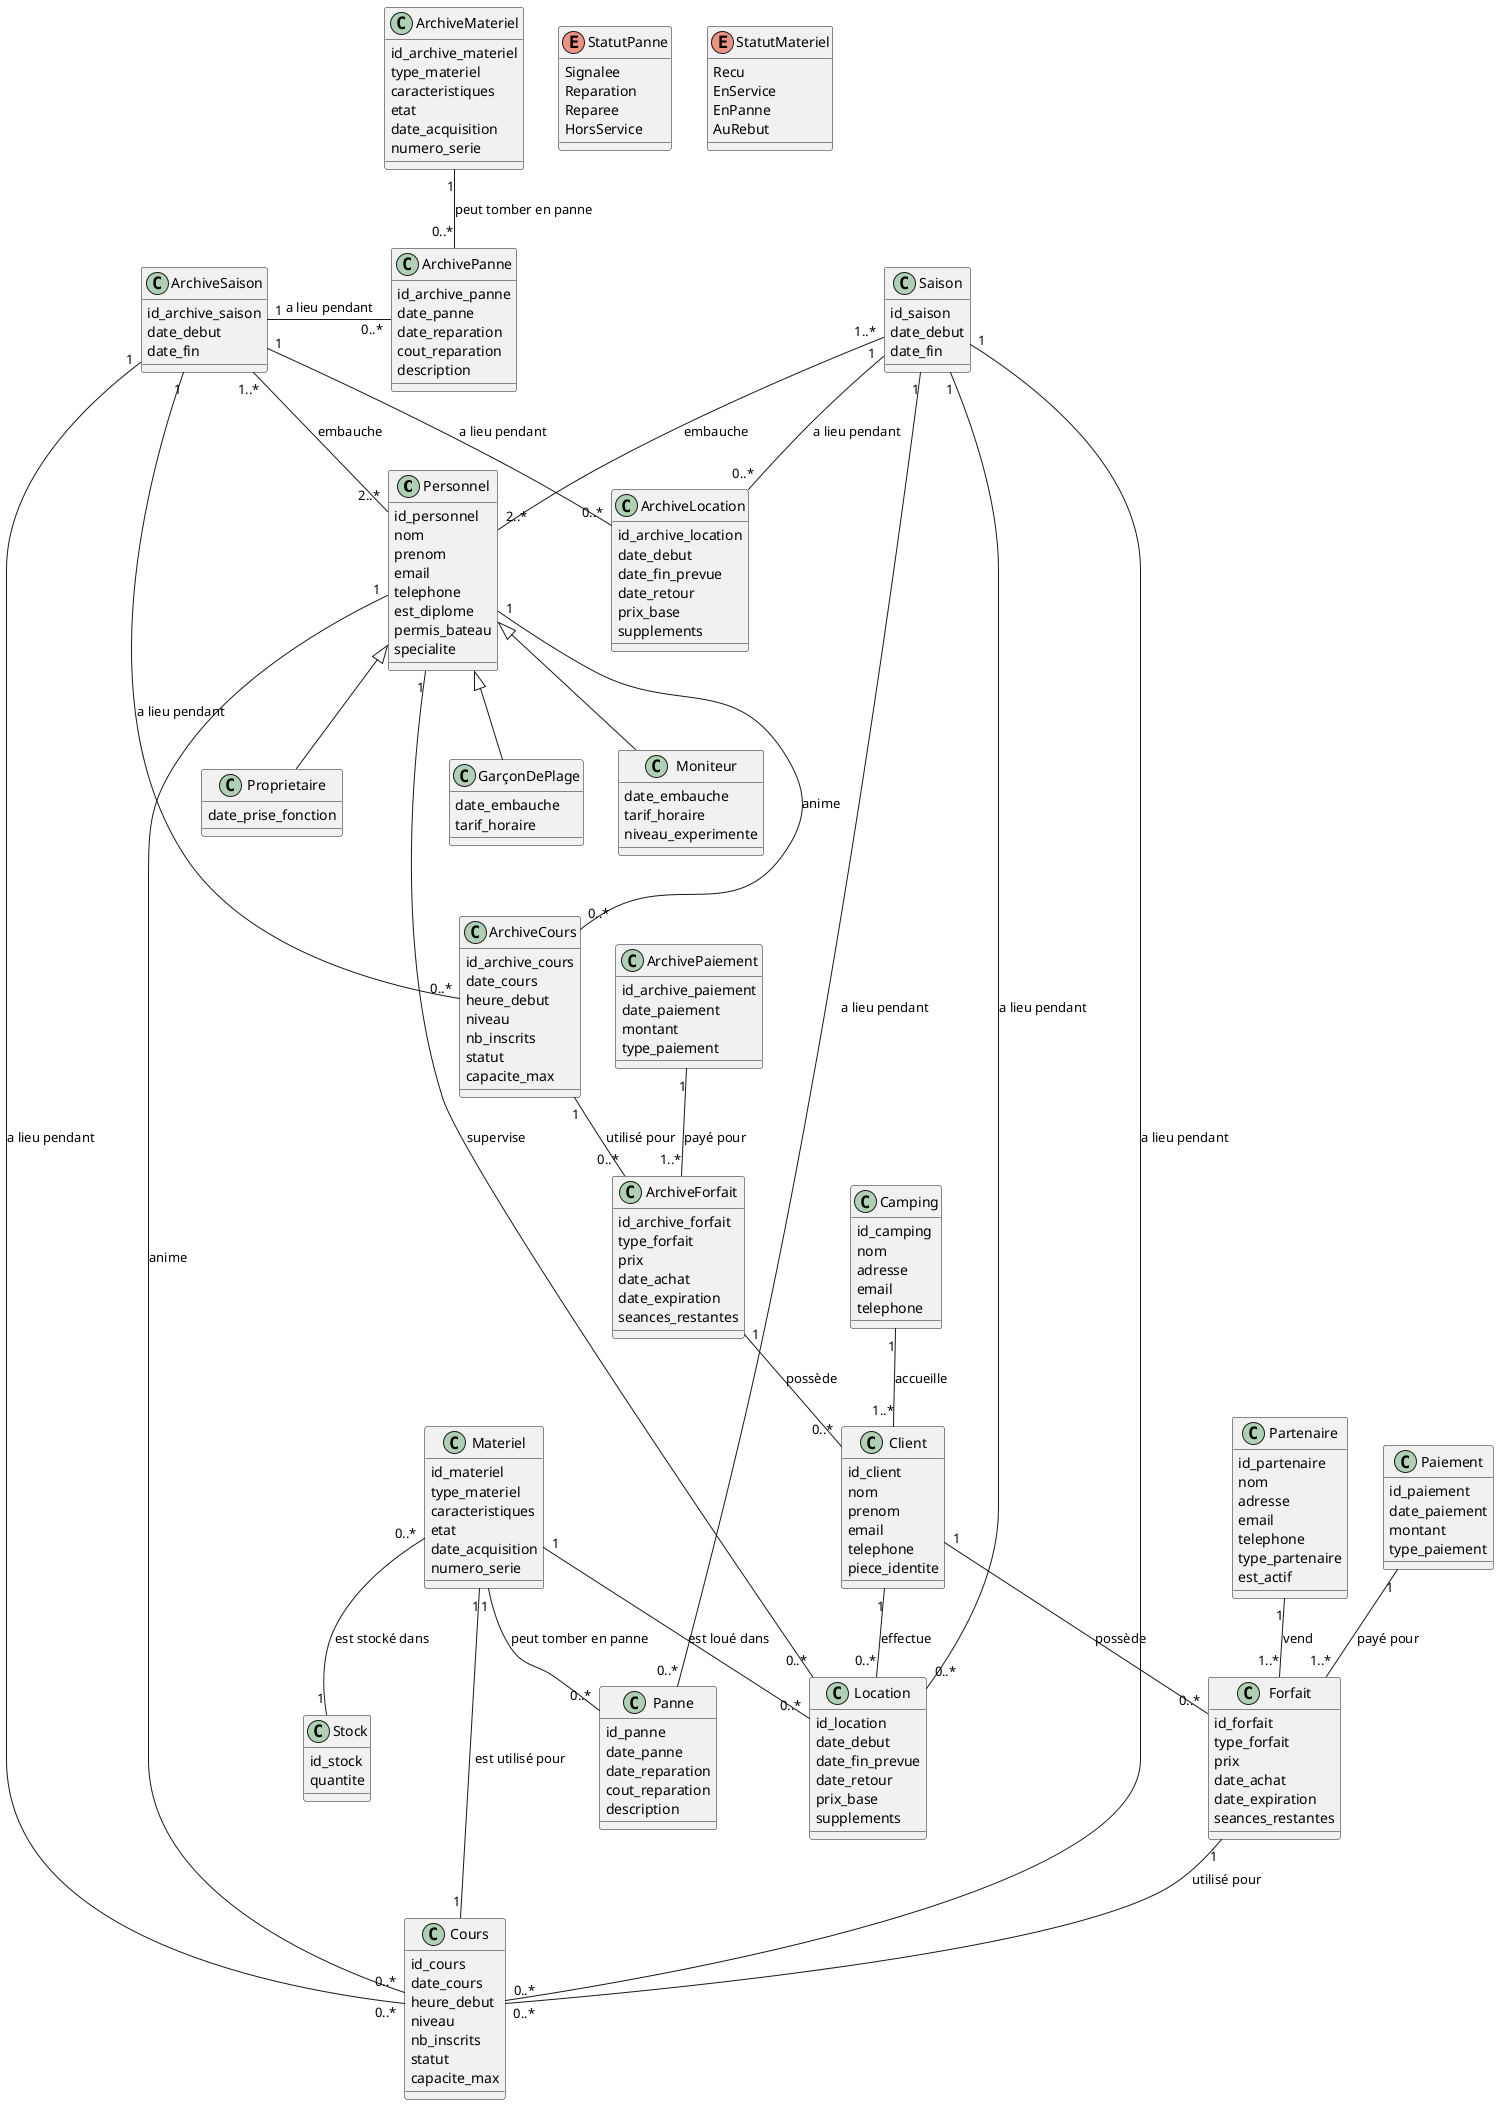 @startuml
    class Personnel {
        id_personnel
        nom
        prenom
        email
        telephone
        est_diplome
        permis_bateau
        specialite
    }

    class GarçonDePlage extends Personnel {
        date_embauche
        tarif_horaire
    }

    class Moniteur extends Personnel {
        date_embauche
        tarif_horaire
        niveau_experimente
    }

    class Proprietaire extends Personnel {
        date_prise_fonction
    }

    class Saison {
        id_saison
        date_debut
        date_fin
    }

    class ArchiveSaison {
        id_archive_saison
        date_debut
        date_fin
    }

    class Client {
        id_client
        nom
        prenom
        email
        telephone
        piece_identite
    }

    class Materiel {
        id_materiel
        type_materiel
        caracteristiques
        etat
        date_acquisition
        numero_serie
    }

    class ArchiveMateriel {
        id_archive_materiel
        type_materiel
        caracteristiques
        etat
        date_acquisition
        numero_serie
    }

    class Forfait {
        id_forfait
        type_forfait
        prix
        date_achat
        date_expiration
        seances_restantes
    }

    class ArchiveForfait {
        id_archive_forfait
        type_forfait
        prix
        date_achat
        date_expiration
        seances_restantes
    }

    class Partenaire {
        id_partenaire
        nom
        adresse
        email
        telephone
        type_partenaire
        est_actif
    }

    class Camping {
        id_camping
        nom
        adresse
        email
        telephone
    }

    class Cours {
        id_cours
        date_cours
        heure_debut
        niveau
        nb_inscrits
        statut
        capacite_max
    }

    class ArchiveCours {
        id_archive_cours
        date_cours
        heure_debut
        niveau
        nb_inscrits
        statut
        capacite_max
    }

    class Location {
        id_location
        date_debut
        date_fin_prevue
        date_retour
        prix_base
        supplements
    }

    class ArchiveLocation {
        id_archive_location
        date_debut
        date_fin_prevue
        date_retour
        prix_base
        supplements
    }

    class Panne {
        id_panne
        date_panne
        date_reparation
        cout_reparation
        description
    }

    class ArchivePanne {
        id_archive_panne
        date_panne
        date_reparation
        cout_reparation
        description
    }

    class Stock {
        id_stock
        quantite
    }

    class Paiement {
        id_paiement
        date_paiement
        montant
        type_paiement
    }

    class ArchivePaiement {
        id_archive_paiement
        date_paiement
        montant
        type_paiement
    }

    enum StatutPanne {
        Signalee
        Reparation
        Reparee
        HorsService
    }

    enum StatutMateriel {
        Recu
        EnService
        EnPanne
        AuRebut
    }

    Client "1" -- "0..*" Forfait: possède
    Client "1" -- "0..*" Location: effectue
    Personnel "1" -- "0..*" Cours: anime
    Materiel "1" -- "0..*" Location: est loué dans
    Forfait "1" -- "0..*" Cours: utilisé pour
    Personnel "1" -- "0..*" Location: supervise
    Materiel "1" -- "0..*" Panne: peut tomber en panne
    ArchiveMateriel "1" -- "0..*" ArchivePanne: peut tomber en panne
    Materiel "0..*" -- "1" Stock: est stocké dans
    ArchiveCours "1" -- "0..*" ArchiveForfait: utilisé pour
    Personnel "1" --- "0..*" ArchiveCours : anime
    ArchiveForfait "1" -- "0..*" Client: possède
    Partenaire "1" -- "1..*" Forfait: vend
    Camping "1" -- "1..*" Client: accueille
    Materiel "1" - "1" Cours: est utilisé pour
    Paiement "1" -- "1..*" Forfait: payé pour
    Saison "1..*" -- "2..*" Personnel: embauche
    Saison "1" -- "0..*" Cours: a lieu pendant
    Saison "1" -- "0..*" Location: a lieu pendant
    Saison "1" -- "0..*" Panne: a lieu pendant
    Saison "1" -- "0..*" ArchiveLocation: a lieu pendant
    ArchiveSaison "1..*" -- "2..*" Personnel: embauche
    ArchiveSaison "1" -- "0..*" Cours: a lieu pendant
    ArchiveSaison "1" - "0..*" ArchivePanne: a lieu pendant
    ArchiveSaison "1" -- "0..*" ArchiveCours: a lieu pendant
    ArchiveSaison "1" -- "0..*" ArchiveLocation: a lieu pendant
    ArchivePaiement "1" -- "1..*" ArchiveForfait: payé pour

@enduml
